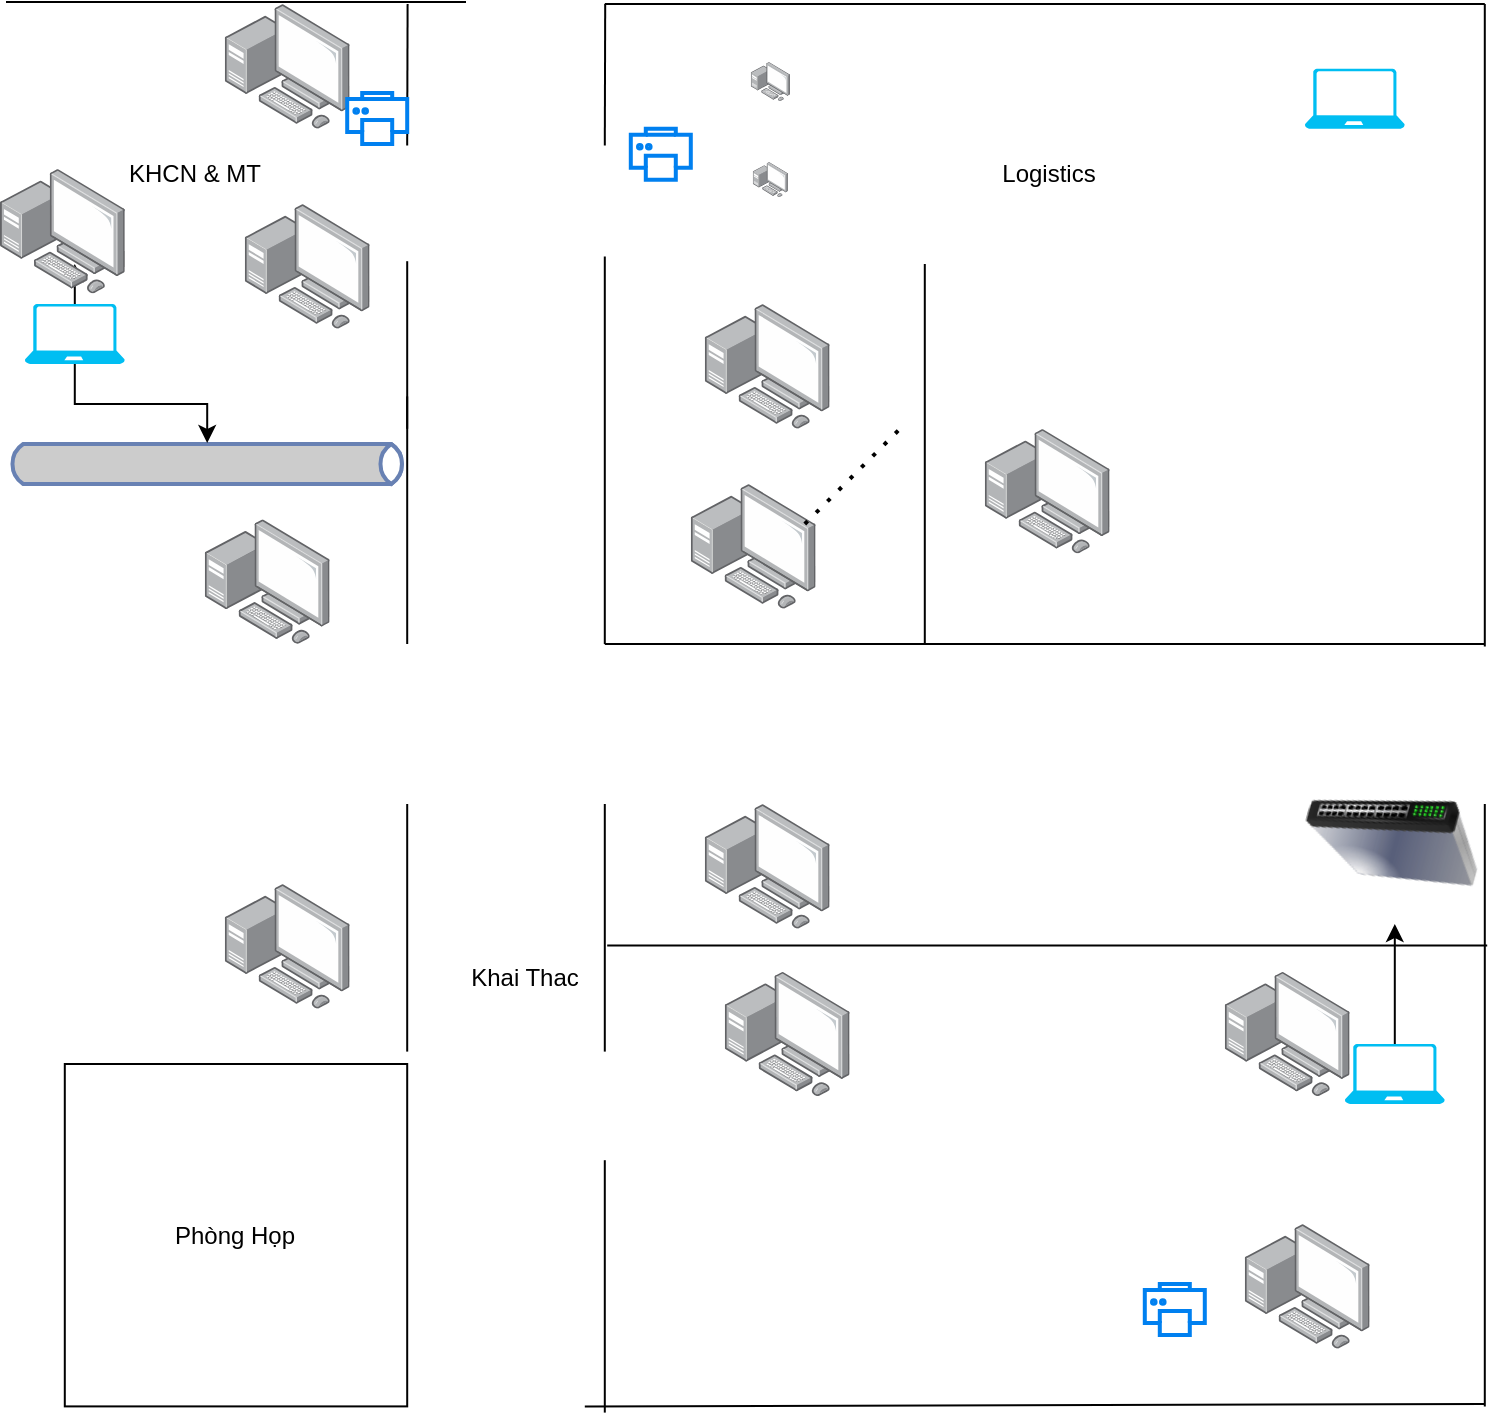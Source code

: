 <mxfile version="22.1.11" type="github">
  <diagram name="Page-1" id="QJJLpK6nWcHFGWCywGAE">
    <mxGraphModel dx="794" dy="1818" grid="1" gridSize="10" guides="1" tooltips="1" connect="1" arrows="1" fold="1" page="1" pageScale="1" pageWidth="850" pageHeight="1100" math="0" shadow="0">
      <root>
        <mxCell id="0" />
        <mxCell id="1" parent="0" />
        <mxCell id="UbKtXzE4tQQhxxHaPXXX-1" value="" style="endArrow=none;html=1;rounded=0;" parent="1" edge="1">
          <mxGeometry width="50" height="50" relative="1" as="geometry">
            <mxPoint x="342.4" y="-709" as="sourcePoint" />
            <mxPoint x="782.4" y="-709" as="targetPoint" />
          </mxGeometry>
        </mxCell>
        <mxCell id="UbKtXzE4tQQhxxHaPXXX-2" value="" style="endArrow=none;html=1;rounded=0;" parent="1" edge="1">
          <mxGeometry width="50" height="50" relative="1" as="geometry">
            <mxPoint x="343.6" y="-558.3" as="sourcePoint" />
            <mxPoint x="783.6" y="-558.3" as="targetPoint" />
          </mxGeometry>
        </mxCell>
        <mxCell id="UbKtXzE4tQQhxxHaPXXX-5" value="" style="image;points=[];aspect=fixed;html=1;align=center;shadow=0;dashed=0;image=img/lib/allied_telesis/computer_and_terminals/Personal_Computer_with_Server.svg;" parent="1" vertex="1">
          <mxGeometry x="652.4" y="-545.2" width="62.4" height="62.4" as="geometry" />
        </mxCell>
        <mxCell id="UbKtXzE4tQQhxxHaPXXX-7" value="" style="image;points=[];aspect=fixed;html=1;align=center;shadow=0;dashed=0;image=img/lib/allied_telesis/computer_and_terminals/Personal_Computer_with_Server.svg;" parent="1" vertex="1">
          <mxGeometry x="662.4" y="-419" width="62.4" height="62.4" as="geometry" />
        </mxCell>
        <mxCell id="UbKtXzE4tQQhxxHaPXXX-10" value="" style="image;points=[];aspect=fixed;html=1;align=center;shadow=0;dashed=0;image=img/lib/allied_telesis/computer_and_terminals/Personal_Computer_with_Server.svg;" parent="1" vertex="1">
          <mxGeometry x="402.4" y="-545.2" width="62.4" height="62.4" as="geometry" />
        </mxCell>
        <mxCell id="UbKtXzE4tQQhxxHaPXXX-11" value="" style="image;points=[];aspect=fixed;html=1;align=center;shadow=0;dashed=0;image=img/lib/allied_telesis/computer_and_terminals/Personal_Computer_with_Server.svg;" parent="1" vertex="1">
          <mxGeometry x="152.4" y="-589" width="62.4" height="62.4" as="geometry" />
        </mxCell>
        <mxCell id="UbKtXzE4tQQhxxHaPXXX-12" value="" style="image;points=[];aspect=fixed;html=1;align=center;shadow=0;dashed=0;image=img/lib/allied_telesis/computer_and_terminals/Personal_Computer_with_Server.svg;" parent="1" vertex="1">
          <mxGeometry x="142.4" y="-771.4" width="62.4" height="62.4" as="geometry" />
        </mxCell>
        <mxCell id="UbKtXzE4tQQhxxHaPXXX-13" value="Phòng Họp" style="whiteSpace=wrap;html=1;aspect=fixed;" parent="1" vertex="1">
          <mxGeometry x="72.4" y="-499" width="171.2" height="171.2" as="geometry" />
        </mxCell>
        <mxCell id="UbKtXzE4tQQhxxHaPXXX-14" value="" style="endArrow=none;html=1;rounded=0;" parent="1" edge="1">
          <mxGeometry width="50" height="50" relative="1" as="geometry">
            <mxPoint x="342.4" y="-505.2" as="sourcePoint" />
            <mxPoint x="342.4" y="-629" as="targetPoint" />
            <Array as="points">
              <mxPoint x="342.4" y="-589" />
              <mxPoint x="342.4" y="-599" />
            </Array>
          </mxGeometry>
        </mxCell>
        <mxCell id="UbKtXzE4tQQhxxHaPXXX-15" value="" style="endArrow=none;html=1;rounded=0;" parent="1" edge="1">
          <mxGeometry width="50" height="50" relative="1" as="geometry">
            <mxPoint x="243.6" y="-505.2" as="sourcePoint" />
            <mxPoint x="243.6" y="-629" as="targetPoint" />
            <Array as="points">
              <mxPoint x="243.6" y="-589" />
            </Array>
          </mxGeometry>
        </mxCell>
        <mxCell id="UbKtXzE4tQQhxxHaPXXX-17" value="" style="endArrow=none;html=1;rounded=0;" parent="1" edge="1">
          <mxGeometry width="50" height="50" relative="1" as="geometry">
            <mxPoint x="243.6" y="-709" as="sourcePoint" />
            <mxPoint x="243.6" y="-832.8" as="targetPoint" />
            <Array as="points">
              <mxPoint x="243.6" y="-792.8" />
            </Array>
          </mxGeometry>
        </mxCell>
        <mxCell id="UbKtXzE4tQQhxxHaPXXX-18" value="" style="html=1;outlineConnect=0;fillColor=#CCCCCC;strokeColor=#6881B3;gradientColor=none;gradientDirection=north;strokeWidth=2;shape=mxgraph.networks.bus;gradientColor=none;gradientDirection=north;fontColor=#ffffff;perimeter=backbonePerimeter;backboneSize=20;" parent="1" vertex="1">
          <mxGeometry x="43.6" y="-809" width="200" height="20" as="geometry" />
        </mxCell>
        <mxCell id="UbKtXzE4tQQhxxHaPXXX-50" value="" style="edgeStyle=orthogonalEdgeStyle;rounded=0;orthogonalLoop=1;jettySize=auto;html=1;" parent="1" source="UbKtXzE4tQQhxxHaPXXX-19" edge="1">
          <mxGeometry relative="1" as="geometry">
            <mxPoint x="737.4" y="-569" as="targetPoint" />
          </mxGeometry>
        </mxCell>
        <mxCell id="UbKtXzE4tQQhxxHaPXXX-19" value="" style="verticalLabelPosition=bottom;html=1;verticalAlign=top;align=center;strokeColor=none;fillColor=#00BEF2;shape=mxgraph.azure.laptop;pointerEvents=1;" parent="1" vertex="1">
          <mxGeometry x="712.4" y="-509" width="50" height="30" as="geometry" />
        </mxCell>
        <mxCell id="UbKtXzE4tQQhxxHaPXXX-52" value="" style="edgeStyle=orthogonalEdgeStyle;rounded=0;orthogonalLoop=1;jettySize=auto;html=1;" parent="1" source="UbKtXzE4tQQhxxHaPXXX-20" target="UbKtXzE4tQQhxxHaPXXX-18" edge="1">
          <mxGeometry relative="1" as="geometry" />
        </mxCell>
        <mxCell id="UbKtXzE4tQQhxxHaPXXX-55" style="edgeStyle=orthogonalEdgeStyle;rounded=0;orthogonalLoop=1;jettySize=auto;html=1;" parent="1" source="UbKtXzE4tQQhxxHaPXXX-20" edge="1">
          <mxGeometry relative="1" as="geometry">
            <mxPoint x="77.4" y="-899" as="targetPoint" />
          </mxGeometry>
        </mxCell>
        <mxCell id="UbKtXzE4tQQhxxHaPXXX-20" value="" style="verticalLabelPosition=bottom;html=1;verticalAlign=top;align=center;strokeColor=none;fillColor=#00BEF2;shape=mxgraph.azure.laptop;pointerEvents=1;" parent="1" vertex="1">
          <mxGeometry x="52.4" y="-879" width="50" height="30" as="geometry" />
        </mxCell>
        <mxCell id="UbKtXzE4tQQhxxHaPXXX-21" value="" style="image;points=[];aspect=fixed;html=1;align=center;shadow=0;dashed=0;image=img/lib/allied_telesis/computer_and_terminals/Personal_Computer_with_Server.svg;" parent="1" vertex="1">
          <mxGeometry x="152.4" y="-1029" width="62.4" height="62.4" as="geometry" />
        </mxCell>
        <mxCell id="UbKtXzE4tQQhxxHaPXXX-22" value="" style="image;points=[];aspect=fixed;html=1;align=center;shadow=0;dashed=0;image=img/lib/allied_telesis/computer_and_terminals/Personal_Computer_with_Server.svg;" parent="1" vertex="1">
          <mxGeometry x="162.4" y="-929" width="62.4" height="62.4" as="geometry" />
        </mxCell>
        <mxCell id="UbKtXzE4tQQhxxHaPXXX-24" value="" style="endArrow=none;html=1;rounded=0;" parent="1" edge="1">
          <mxGeometry width="50" height="50" relative="1" as="geometry">
            <mxPoint x="243.6" y="-816.6" as="sourcePoint" />
            <mxPoint x="243.6" y="-900.4" as="targetPoint" />
            <Array as="points">
              <mxPoint x="243.6" y="-900.4" />
            </Array>
          </mxGeometry>
        </mxCell>
        <mxCell id="UbKtXzE4tQQhxxHaPXXX-25" value="" style="endArrow=none;html=1;rounded=0;" parent="1" edge="1">
          <mxGeometry width="50" height="50" relative="1" as="geometry">
            <mxPoint x="243.6" y="-958.3" as="sourcePoint" />
            <mxPoint x="243.8" y="-1029" as="targetPoint" />
            <Array as="points">
              <mxPoint x="243.8" y="-1029" />
            </Array>
          </mxGeometry>
        </mxCell>
        <mxCell id="UbKtXzE4tQQhxxHaPXXX-26" value="" style="endArrow=none;html=1;rounded=0;" parent="1" edge="1">
          <mxGeometry width="50" height="50" relative="1" as="geometry">
            <mxPoint x="43.0" y="-1030" as="sourcePoint" />
            <mxPoint x="273" y="-1030" as="targetPoint" />
          </mxGeometry>
        </mxCell>
        <mxCell id="UbKtXzE4tQQhxxHaPXXX-27" value="" style="endArrow=none;html=1;rounded=0;" parent="1" edge="1">
          <mxGeometry width="50" height="50" relative="1" as="geometry">
            <mxPoint x="342.4" y="-709" as="sourcePoint" />
            <mxPoint x="342.4" y="-859" as="targetPoint" />
            <Array as="points">
              <mxPoint x="342.4" y="-759" />
              <mxPoint x="342.4" y="-902.8" />
              <mxPoint x="342.4" y="-869" />
              <mxPoint x="342.4" y="-809" />
            </Array>
          </mxGeometry>
        </mxCell>
        <mxCell id="UbKtXzE4tQQhxxHaPXXX-28" value="" style="endArrow=none;html=1;rounded=0;" parent="1" edge="1">
          <mxGeometry width="50" height="50" relative="1" as="geometry">
            <mxPoint x="342.4" y="-958.3" as="sourcePoint" />
            <mxPoint x="342.6" y="-1029" as="targetPoint" />
            <Array as="points">
              <mxPoint x="342.6" y="-1029" />
            </Array>
          </mxGeometry>
        </mxCell>
        <mxCell id="UbKtXzE4tQQhxxHaPXXX-29" value="" style="endArrow=none;html=1;rounded=0;" parent="1" edge="1">
          <mxGeometry width="50" height="50" relative="1" as="geometry">
            <mxPoint x="342.4" y="-1029" as="sourcePoint" />
            <mxPoint x="782.4" y="-1029" as="targetPoint" />
          </mxGeometry>
        </mxCell>
        <mxCell id="UbKtXzE4tQQhxxHaPXXX-30" value="" style="image;points=[];aspect=fixed;html=1;align=center;shadow=0;dashed=0;image=img/lib/allied_telesis/computer_and_terminals/Personal_Computer_with_Server.svg;" parent="1" vertex="1">
          <mxGeometry x="415.4" y="-1000" width="19.6" height="19.6" as="geometry" />
        </mxCell>
        <mxCell id="UbKtXzE4tQQhxxHaPXXX-31" value="" style="image;points=[];aspect=fixed;html=1;align=center;shadow=0;dashed=0;image=img/lib/allied_telesis/computer_and_terminals/Personal_Computer_with_Server.svg;" parent="1" vertex="1">
          <mxGeometry x="392.4" y="-879" width="62.4" height="62.4" as="geometry" />
        </mxCell>
        <mxCell id="UbKtXzE4tQQhxxHaPXXX-33" value="" style="image;points=[];aspect=fixed;html=1;align=center;shadow=0;dashed=0;image=img/lib/allied_telesis/computer_and_terminals/Personal_Computer_with_Server.svg;" parent="1" vertex="1">
          <mxGeometry x="385.4" y="-789" width="62.4" height="62.4" as="geometry" />
        </mxCell>
        <mxCell id="UbKtXzE4tQQhxxHaPXXX-34" value="" style="verticalLabelPosition=bottom;html=1;verticalAlign=top;align=center;strokeColor=none;fillColor=#00BEF2;shape=mxgraph.azure.laptop;pointerEvents=1;" parent="1" vertex="1">
          <mxGeometry x="692.4" y="-996.6" width="50" height="30" as="geometry" />
        </mxCell>
        <mxCell id="UbKtXzE4tQQhxxHaPXXX-35" value="" style="image;points=[];aspect=fixed;html=1;align=center;shadow=0;dashed=0;image=img/lib/allied_telesis/computer_and_terminals/Personal_Computer_with_Server.svg;" parent="1" vertex="1">
          <mxGeometry x="532.4" y="-816.6" width="62.4" height="62.4" as="geometry" />
        </mxCell>
        <mxCell id="UbKtXzE4tQQhxxHaPXXX-38" value="" style="image;points=[];aspect=fixed;html=1;align=center;shadow=0;dashed=0;image=img/lib/allied_telesis/computer_and_terminals/Personal_Computer_with_Server.svg;" parent="1" vertex="1">
          <mxGeometry x="416.4" y="-950" width="17.6" height="17.6" as="geometry" />
        </mxCell>
        <mxCell id="UbKtXzE4tQQhxxHaPXXX-39" value="" style="html=1;verticalLabelPosition=bottom;align=center;labelBackgroundColor=#ffffff;verticalAlign=top;strokeWidth=2;strokeColor=#0080F0;shadow=0;dashed=0;shape=mxgraph.ios7.icons.printer;" parent="1" vertex="1">
          <mxGeometry x="355.4" y="-966.6" width="30" height="25.5" as="geometry" />
        </mxCell>
        <mxCell id="UbKtXzE4tQQhxxHaPXXX-40" value="" style="html=1;verticalLabelPosition=bottom;align=center;labelBackgroundColor=#ffffff;verticalAlign=top;strokeWidth=2;strokeColor=#0080F0;shadow=0;dashed=0;shape=mxgraph.ios7.icons.printer;" parent="1" vertex="1">
          <mxGeometry x="213.6" y="-984.5" width="30" height="25.5" as="geometry" />
        </mxCell>
        <mxCell id="UbKtXzE4tQQhxxHaPXXX-41" value="" style="html=1;verticalLabelPosition=bottom;align=center;labelBackgroundColor=#ffffff;verticalAlign=top;strokeWidth=2;strokeColor=#0080F0;shadow=0;dashed=0;shape=mxgraph.ios7.icons.printer;" parent="1" vertex="1">
          <mxGeometry x="612.4" y="-389" width="30" height="25.5" as="geometry" />
        </mxCell>
        <mxCell id="UbKtXzE4tQQhxxHaPXXX-42" value="" style="endArrow=none;html=1;rounded=0;" parent="1" edge="1">
          <mxGeometry width="50" height="50" relative="1" as="geometry">
            <mxPoint x="342.4" y="-450.9" as="sourcePoint" />
            <mxPoint x="342.4" y="-324.7" as="targetPoint" />
          </mxGeometry>
        </mxCell>
        <mxCell id="UbKtXzE4tQQhxxHaPXXX-43" value="" style="endArrow=none;html=1;rounded=0;" parent="1" edge="1">
          <mxGeometry width="50" height="50" relative="1" as="geometry">
            <mxPoint x="332.4" y="-327.8" as="sourcePoint" />
            <mxPoint x="782.4" y="-329" as="targetPoint" />
          </mxGeometry>
        </mxCell>
        <mxCell id="UbKtXzE4tQQhxxHaPXXX-44" value="" style="endArrow=none;html=1;rounded=0;" parent="1" edge="1">
          <mxGeometry width="50" height="50" relative="1" as="geometry">
            <mxPoint x="782.4" y="-629" as="sourcePoint" />
            <mxPoint x="782.4" y="-327.8" as="targetPoint" />
          </mxGeometry>
        </mxCell>
        <mxCell id="UbKtXzE4tQQhxxHaPXXX-45" value="" style="endArrow=none;dashed=1;html=1;dashPattern=1 3;strokeWidth=2;rounded=0;" parent="1" edge="1">
          <mxGeometry width="50" height="50" relative="1" as="geometry">
            <mxPoint x="442.4" y="-769" as="sourcePoint" />
            <mxPoint x="492.4" y="-819" as="targetPoint" />
          </mxGeometry>
        </mxCell>
        <mxCell id="UbKtXzE4tQQhxxHaPXXX-46" value="" style="endArrow=none;html=1;rounded=0;" parent="1" edge="1">
          <mxGeometry width="50" height="50" relative="1" as="geometry">
            <mxPoint x="782.4" y="-1029" as="sourcePoint" />
            <mxPoint x="782.4" y="-707.8" as="targetPoint" />
          </mxGeometry>
        </mxCell>
        <mxCell id="UbKtXzE4tQQhxxHaPXXX-47" value="" style="image;html=1;image=img/lib/clip_art/networking/Switch_128x128.png;rotation=-165;" parent="1" vertex="1">
          <mxGeometry x="692.4" y="-649" width="90" height="70" as="geometry" />
        </mxCell>
        <mxCell id="UbKtXzE4tQQhxxHaPXXX-48" value="" style="shape=image;html=1;verticalAlign=top;verticalLabelPosition=bottom;labelBackgroundColor=#ffffff;imageAspect=0;aspect=fixed;image=https://cdn2.iconfinder.com/data/icons/web-development-and-studio/512/110_walkie_talkie_communication_radio_camping_camping_camp-128.png" parent="1" vertex="1">
          <mxGeometry x="359.6" y="-451.8" width="128" height="128" as="geometry" />
        </mxCell>
        <mxCell id="UbKtXzE4tQQhxxHaPXXX-49" value="" style="image;points=[];aspect=fixed;html=1;align=center;shadow=0;dashed=0;image=img/lib/allied_telesis/computer_and_terminals/Personal_Computer_with_Server.svg;" parent="1" vertex="1">
          <mxGeometry x="392.4" y="-629" width="62.4" height="62.4" as="geometry" />
        </mxCell>
        <mxCell id="UbKtXzE4tQQhxxHaPXXX-51" value="" style="endArrow=none;html=1;rounded=0;" parent="1" edge="1">
          <mxGeometry width="50" height="50" relative="1" as="geometry">
            <mxPoint x="502.4" y="-709" as="sourcePoint" />
            <mxPoint x="502.4" y="-769" as="targetPoint" />
            <Array as="points">
              <mxPoint x="502.4" y="-899" />
            </Array>
          </mxGeometry>
        </mxCell>
        <mxCell id="UbKtXzE4tQQhxxHaPXXX-54" value="" style="image;points=[];aspect=fixed;html=1;align=center;shadow=0;dashed=0;image=img/lib/allied_telesis/computer_and_terminals/Personal_Computer_with_Server.svg;" parent="1" vertex="1">
          <mxGeometry x="40" y="-946.6" width="62.4" height="62.4" as="geometry" />
        </mxCell>
        <mxCell id="UbKtXzE4tQQhxxHaPXXX-58" value="KHCN &amp;amp; MT" style="text;html=1;align=center;verticalAlign=middle;resizable=0;points=[];autosize=1;strokeColor=none;fillColor=none;" parent="1" vertex="1">
          <mxGeometry x="92.4" y="-959" width="90" height="30" as="geometry" />
        </mxCell>
        <mxCell id="UbKtXzE4tQQhxxHaPXXX-59" value="Khai Thac" style="text;html=1;align=center;verticalAlign=middle;resizable=0;points=[];autosize=1;strokeColor=none;fillColor=none;" parent="1" vertex="1">
          <mxGeometry x="262.4" y="-556.6" width="80" height="30" as="geometry" />
        </mxCell>
        <mxCell id="UbKtXzE4tQQhxxHaPXXX-60" value="Logistics" style="text;html=1;align=center;verticalAlign=middle;resizable=0;points=[];autosize=1;strokeColor=none;fillColor=none;" parent="1" vertex="1">
          <mxGeometry x="528.6" y="-959" width="70" height="30" as="geometry" />
        </mxCell>
      </root>
    </mxGraphModel>
  </diagram>
</mxfile>
